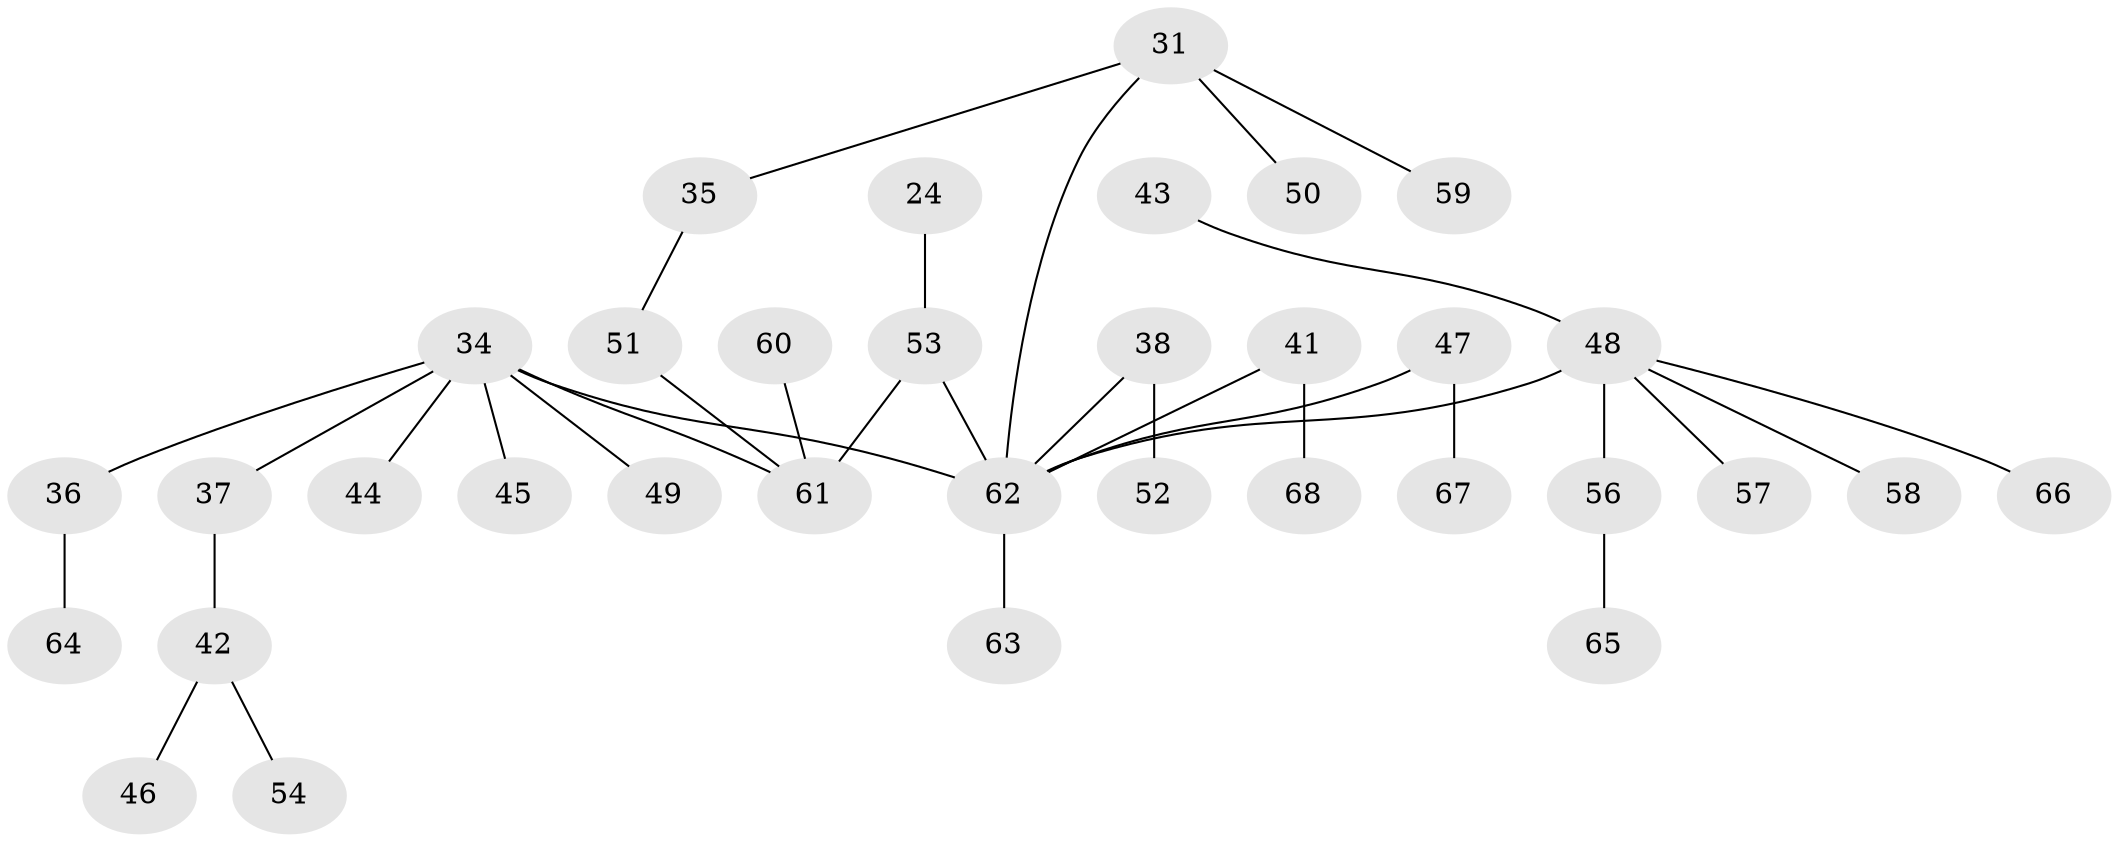 // original degree distribution, {5: 0.029411764705882353, 3: 0.19117647058823528, 4: 0.08823529411764706, 2: 0.3235294117647059, 1: 0.36764705882352944}
// Generated by graph-tools (version 1.1) at 2025/45/03/04/25 21:45:12]
// undirected, 34 vertices, 35 edges
graph export_dot {
graph [start="1"]
  node [color=gray90,style=filled];
  24 [super="+12"];
  31;
  34 [super="+4+29"];
  35;
  36;
  37;
  38;
  41 [super="+30"];
  42;
  43;
  44;
  45;
  46;
  47 [super="+28+32"];
  48 [super="+16+27+39"];
  49;
  50;
  51 [super="+18"];
  52;
  53 [super="+22"];
  54;
  56;
  57;
  58;
  59;
  60;
  61 [super="+5+14+25+40"];
  62 [super="+55+19+23"];
  63;
  64;
  65;
  66;
  67;
  68;
  24 -- 53;
  31 -- 50;
  31 -- 59;
  31 -- 35;
  31 -- 62;
  34 -- 45;
  34 -- 49;
  34 -- 61;
  34 -- 62 [weight=2];
  34 -- 36;
  34 -- 37;
  34 -- 44;
  35 -- 51;
  36 -- 64;
  37 -- 42;
  38 -- 52;
  38 -- 62;
  41 -- 68;
  41 -- 62;
  42 -- 46;
  42 -- 54;
  43 -- 48;
  47 -- 67;
  47 -- 62;
  48 -- 57;
  48 -- 66;
  48 -- 56;
  48 -- 62;
  48 -- 58;
  51 -- 61;
  53 -- 61 [weight=2];
  53 -- 62;
  56 -- 65;
  60 -- 61;
  62 -- 63;
}
